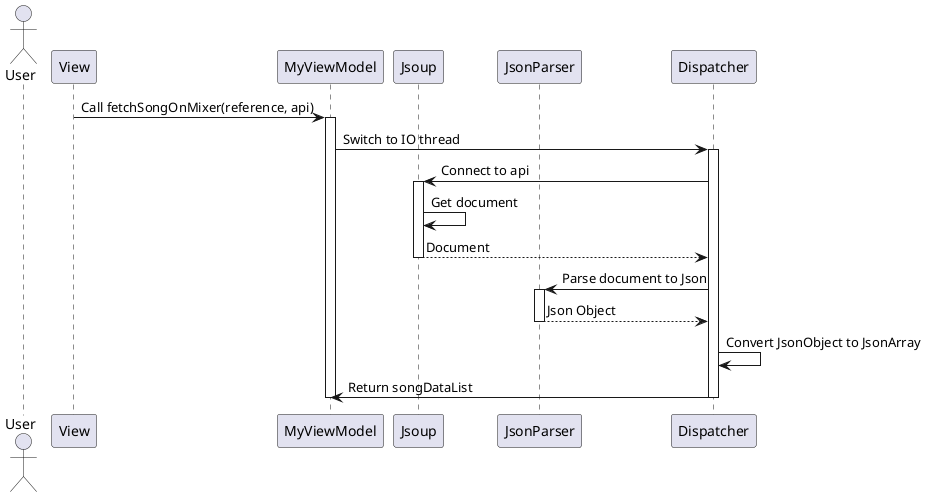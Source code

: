 @startuml get_song
actor User
participant "View" as View
participant "MyViewModel" as VM
participant "Jsoup" as Jsoup
participant "JsonParser" as Parser
participant "Dispatcher" as Dispatch

View -> VM: Call fetchSongOnMixer(reference, api)
activate VM
VM -> Dispatch: Switch to IO thread
activate Dispatch
Dispatch -> Jsoup: Connect to api
activate Jsoup
Jsoup -> Jsoup: Get document
Jsoup --> Dispatch: Document
deactivate Jsoup
Dispatch -> Parser: Parse document to Json
activate Parser
Parser --> Dispatch: Json Object
deactivate Parser
Dispatch -> Dispatch: Convert JsonObject to JsonArray
Dispatch -> VM: Return songDataList
deactivate Dispatch
deactivate VM
@enduml
